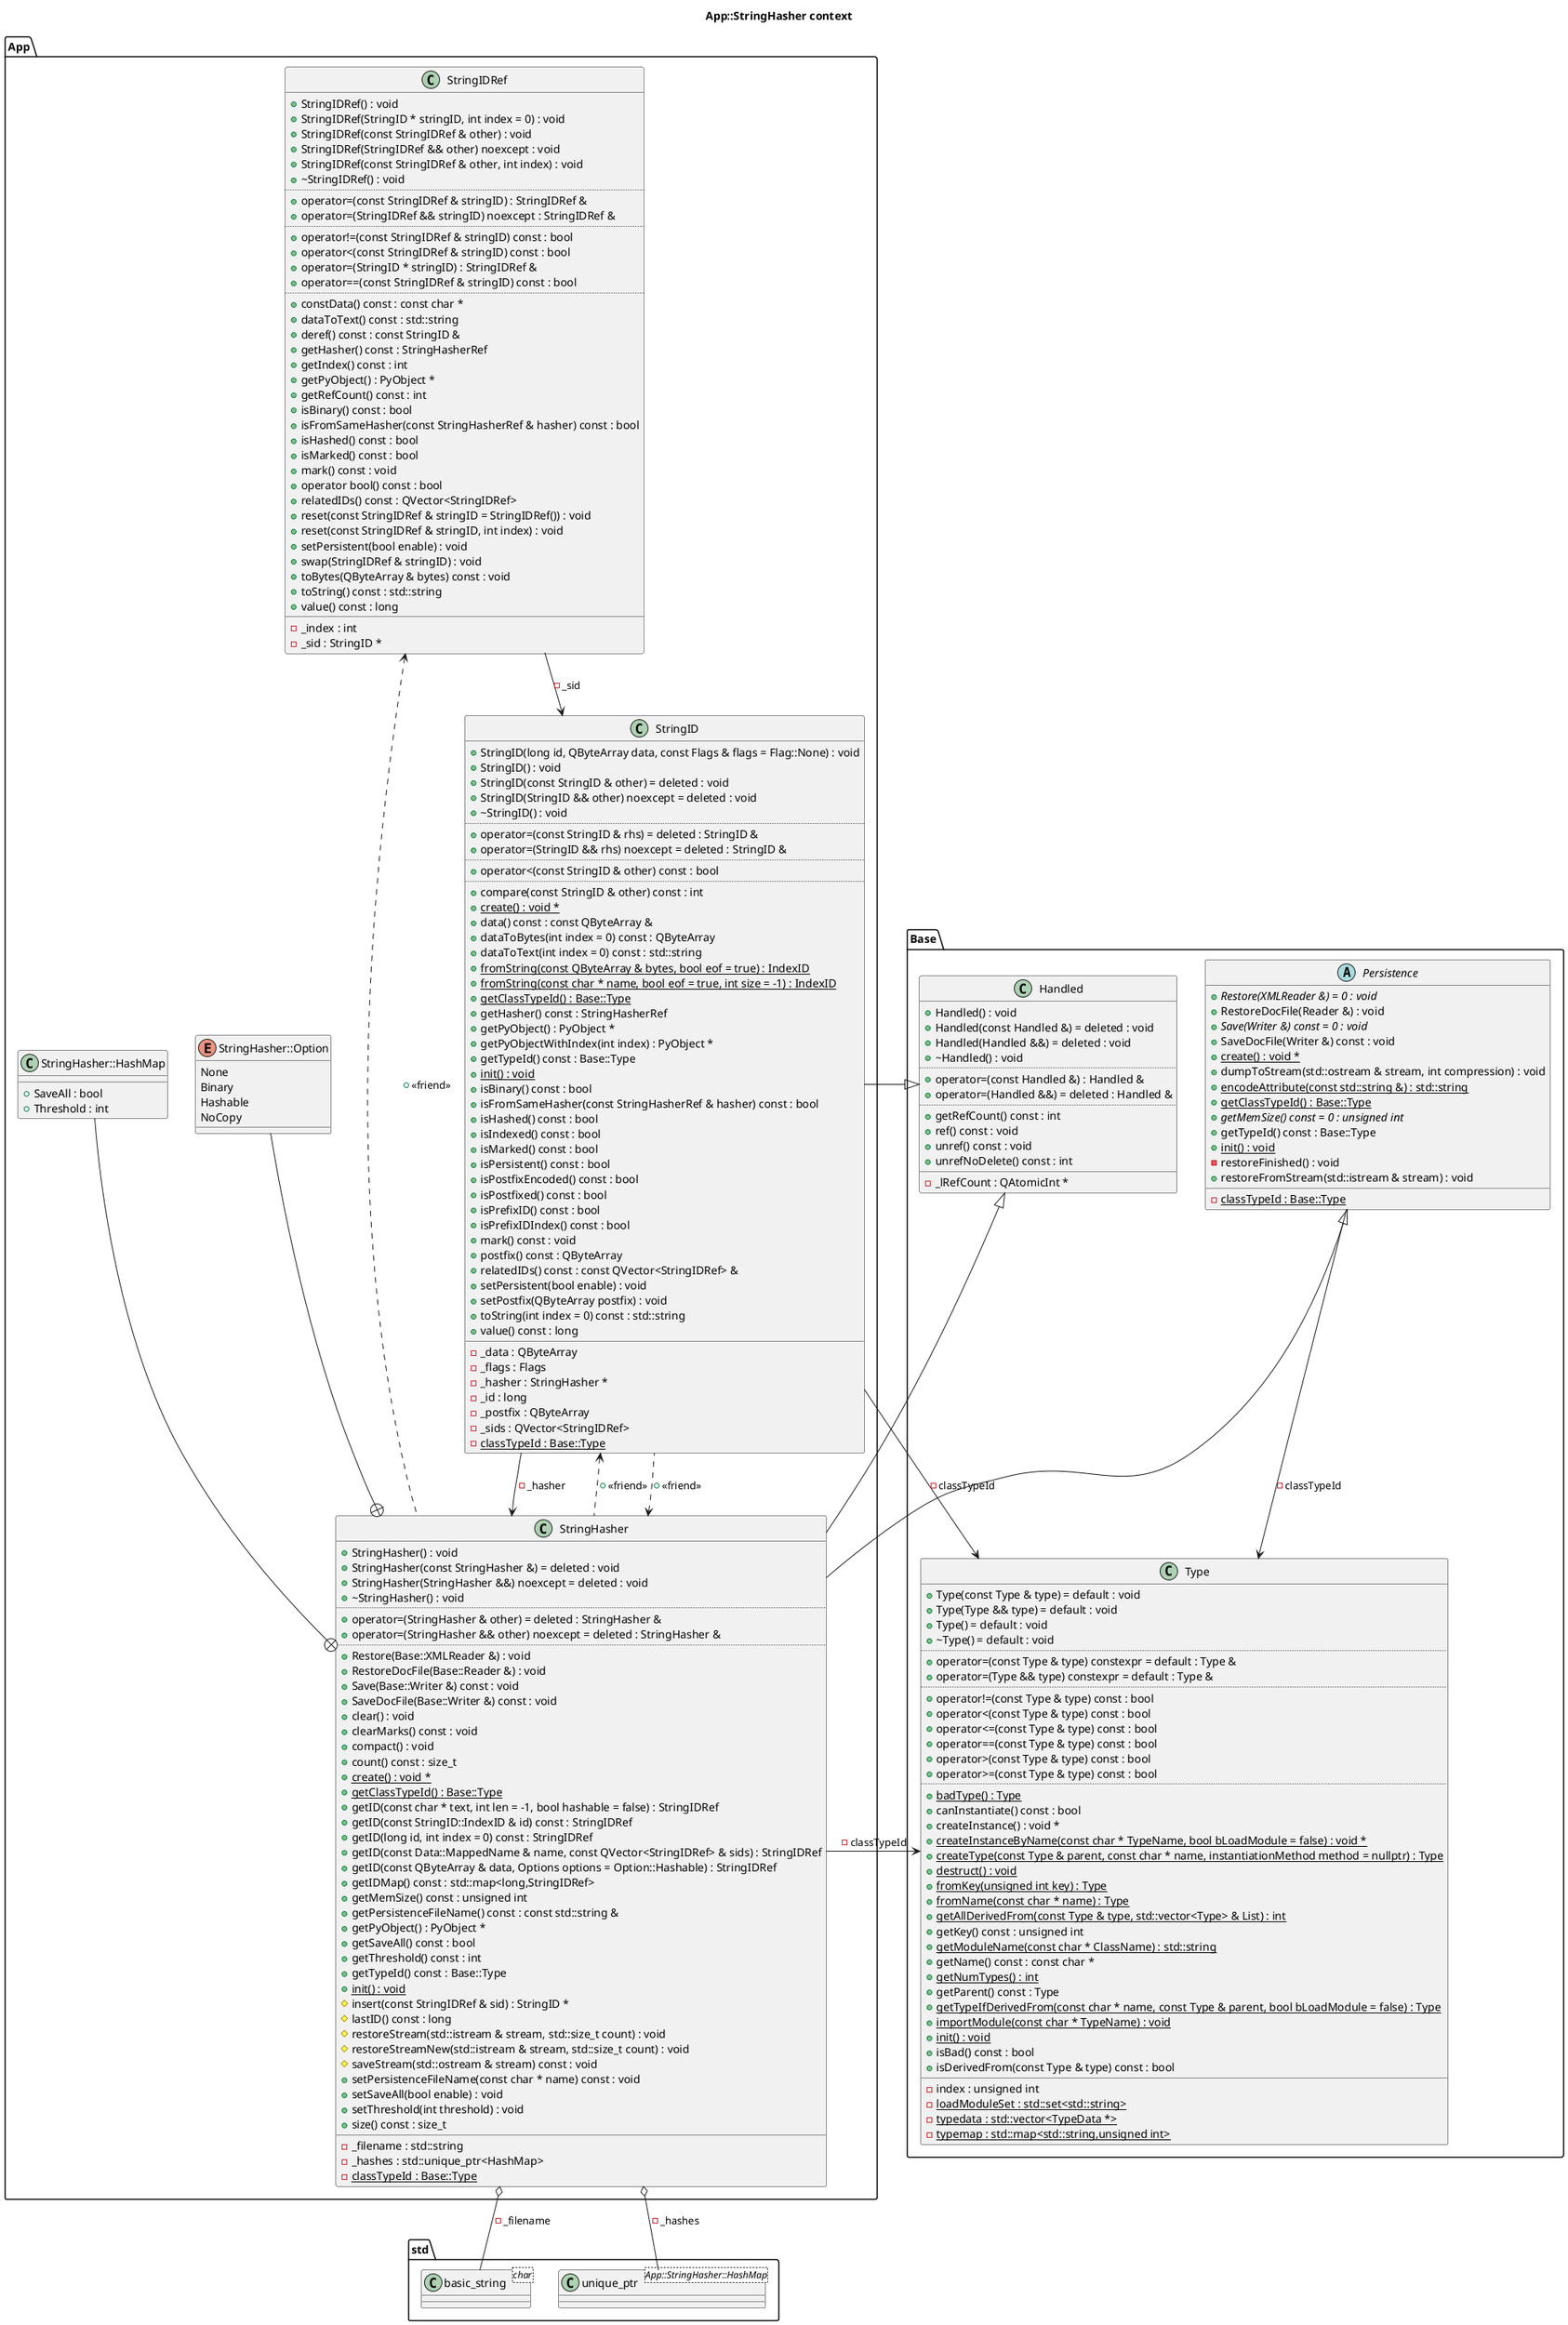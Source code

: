 @startuml
title App::StringHasher context
package [std] as C_0009971158671206323968 {
class "basic_string<char>" as C_0001275076681856179721
class C_0001275076681856179721 [[https://github.com/FreeCAD/FreeCAD/blob/2fcc5317fe3aee96ca73475986a577719fc78e20/src/Base/Type.h#L133{basic_string}]] {
__
}
class "unique_ptr<App::StringHasher::HashMap>" as C_0006441130617195995659
class C_0006441130617195995659 [[https://github.com/FreeCAD/FreeCAD/blob/2fcc5317fe3aee96ca73475986a577719fc78e20/src/App/StringHasher.h#L781{unique_ptr}]] {
__
}
}
package [Base] as C_0005614219575140048477 {
class "Type" as C_0010396699791746075194
class C_0010396699791746075194 [[https://github.com/FreeCAD/FreeCAD/blob/2fcc5317fe3aee96ca73475986a577719fc78e20/src/Base/Type.h#L80{Type}]] {
+Type(const Type & type) = default : void [[[https://github.com/FreeCAD/FreeCAD/blob/2fcc5317fe3aee96ca73475986a577719fc78e20/src/Base/Type.h#L84{Type}]]]
+Type(Type && type) = default : void [[[https://github.com/FreeCAD/FreeCAD/blob/2fcc5317fe3aee96ca73475986a577719fc78e20/src/Base/Type.h#L85{Type}]]]
+Type() = default : void [[[https://github.com/FreeCAD/FreeCAD/blob/2fcc5317fe3aee96ca73475986a577719fc78e20/src/Base/Type.h#L86{Type}]]]
+~Type() = default : void [[[https://github.com/FreeCAD/FreeCAD/blob/2fcc5317fe3aee96ca73475986a577719fc78e20/src/Base/Type.h#L88{~Type}]]]
..
+operator=(const Type & type) constexpr = default : Type & [[[https://github.com/FreeCAD/FreeCAD/blob/2fcc5317fe3aee96ca73475986a577719fc78e20/src/Base/Type.h#L119{operator=}]]]
+operator=(Type && type) constexpr = default : Type & [[[https://github.com/FreeCAD/FreeCAD/blob/2fcc5317fe3aee96ca73475986a577719fc78e20/src/Base/Type.h#L120{operator=}]]]
..
+operator!=(const Type & type) const : bool [[[https://github.com/FreeCAD/FreeCAD/blob/2fcc5317fe3aee96ca73475986a577719fc78e20/src/Base/Type.h#L122{operator!=}]]]
+operator<(const Type & type) const : bool [[[https://github.com/FreeCAD/FreeCAD/blob/2fcc5317fe3aee96ca73475986a577719fc78e20/src/Base/Type.h#L124{operator<}]]]
+operator<=(const Type & type) const : bool [[[https://github.com/FreeCAD/FreeCAD/blob/2fcc5317fe3aee96ca73475986a577719fc78e20/src/Base/Type.h#L125{operator<=}]]]
+operator==(const Type & type) const : bool [[[https://github.com/FreeCAD/FreeCAD/blob/2fcc5317fe3aee96ca73475986a577719fc78e20/src/Base/Type.h#L121{operator==}]]]
+operator>(const Type & type) const : bool [[[https://github.com/FreeCAD/FreeCAD/blob/2fcc5317fe3aee96ca73475986a577719fc78e20/src/Base/Type.h#L127{operator>}]]]
+operator>=(const Type & type) const : bool [[[https://github.com/FreeCAD/FreeCAD/blob/2fcc5317fe3aee96ca73475986a577719fc78e20/src/Base/Type.h#L126{operator>=}]]]
..
{static} +badType() : Type [[[https://github.com/FreeCAD/FreeCAD/blob/2fcc5317fe3aee96ca73475986a577719fc78e20/src/Base/Type.h#L129{badType}]]]
+canInstantiate() const : bool [[[https://github.com/FreeCAD/FreeCAD/blob/2fcc5317fe3aee96ca73475986a577719fc78e20/src/Base/Type.h#L93{canInstantiate}]]]
+createInstance() : void * [[[https://github.com/FreeCAD/FreeCAD/blob/2fcc5317fe3aee96ca73475986a577719fc78e20/src/Base/Type.h#L91{createInstance}]]]
{static} +createInstanceByName(const char * TypeName, bool bLoadModule = false) : void * [[[https://github.com/FreeCAD/FreeCAD/blob/2fcc5317fe3aee96ca73475986a577719fc78e20/src/Base/Type.h#L95{createInstanceByName}]]]
{static} +createType(const Type & parent, const char * name, instantiationMethod method = nullptr) : Type [[[https://github.com/FreeCAD/FreeCAD/blob/2fcc5317fe3aee96ca73475986a577719fc78e20/src/Base/Type.h#L114{createType}]]]
{static} +destruct() : void [[[https://github.com/FreeCAD/FreeCAD/blob/2fcc5317fe3aee96ca73475986a577719fc78e20/src/Base/Type.h#L131{destruct}]]]
{static} +fromKey(unsigned int key) : Type [[[https://github.com/FreeCAD/FreeCAD/blob/2fcc5317fe3aee96ca73475986a577719fc78e20/src/Base/Type.h#L101{fromKey}]]]
{static} +fromName(const char * name) : Type [[[https://github.com/FreeCAD/FreeCAD/blob/2fcc5317fe3aee96ca73475986a577719fc78e20/src/Base/Type.h#L100{fromName}]]]
{static} +getAllDerivedFrom(const Type & type, std::vector<Type> & List) : int [[[https://github.com/FreeCAD/FreeCAD/blob/2fcc5317fe3aee96ca73475986a577719fc78e20/src/Base/Type.h#L106{getAllDerivedFrom}]]]
+getKey() const : unsigned int [[[https://github.com/FreeCAD/FreeCAD/blob/2fcc5317fe3aee96ca73475986a577719fc78e20/src/Base/Type.h#L116{getKey}]]]
{static} +getModuleName(const char * ClassName) : std::string [[[https://github.com/FreeCAD/FreeCAD/blob/2fcc5317fe3aee96ca73475986a577719fc78e20/src/Base/Type.h#L133{getModuleName}]]]
+getName() const : const char * [[[https://github.com/FreeCAD/FreeCAD/blob/2fcc5317fe3aee96ca73475986a577719fc78e20/src/Base/Type.h#L102{getName}]]]
{static} +getNumTypes() : int [[[https://github.com/FreeCAD/FreeCAD/blob/2fcc5317fe3aee96ca73475986a577719fc78e20/src/Base/Type.h#L111{getNumTypes}]]]
+getParent() const : Type [[[https://github.com/FreeCAD/FreeCAD/blob/2fcc5317fe3aee96ca73475986a577719fc78e20/src/Base/Type.h#L103{getParent}]]]
{static} +getTypeIfDerivedFrom(const char * name, const Type & parent, bool bLoadModule = false) : Type [[[https://github.com/FreeCAD/FreeCAD/blob/2fcc5317fe3aee96ca73475986a577719fc78e20/src/Base/Type.h#L109{getTypeIfDerivedFrom}]]]
{static} +importModule(const char * TypeName) : void [[[https://github.com/FreeCAD/FreeCAD/blob/2fcc5317fe3aee96ca73475986a577719fc78e20/src/Base/Type.h#L96{importModule}]]]
{static} +init() : void [[[https://github.com/FreeCAD/FreeCAD/blob/2fcc5317fe3aee96ca73475986a577719fc78e20/src/Base/Type.h#L130{init}]]]
+isBad() const : bool [[[https://github.com/FreeCAD/FreeCAD/blob/2fcc5317fe3aee96ca73475986a577719fc78e20/src/Base/Type.h#L117{isBad}]]]
+isDerivedFrom(const Type & type) const : bool [[[https://github.com/FreeCAD/FreeCAD/blob/2fcc5317fe3aee96ca73475986a577719fc78e20/src/Base/Type.h#L104{isDerivedFrom}]]]
__
-index : unsigned int [[[https://github.com/FreeCAD/FreeCAD/blob/2fcc5317fe3aee96ca73475986a577719fc78e20/src/Base/Type.h#L137{index}]]]
{static} -loadModuleSet : std::set<std::string> [[[https://github.com/FreeCAD/FreeCAD/blob/2fcc5317fe3aee96ca73475986a577719fc78e20/src/Base/Type.h#L141{loadModuleSet}]]]
{static} -typedata : std::vector<TypeData *> [[[https://github.com/FreeCAD/FreeCAD/blob/2fcc5317fe3aee96ca73475986a577719fc78e20/src/Base/Type.h#L140{typedata}]]]
{static} -typemap : std::map<std::string,unsigned int> [[[https://github.com/FreeCAD/FreeCAD/blob/2fcc5317fe3aee96ca73475986a577719fc78e20/src/Base/Type.h#L139{typemap}]]]
}
class "Handled" as C_0015017624697253180418
class C_0015017624697253180418 [[https://github.com/FreeCAD/FreeCAD/blob/2fcc5317fe3aee96ca73475986a577719fc78e20/src/Base/Handle.h#L169{Handled}]] {
+Handled() : void [[[https://github.com/FreeCAD/FreeCAD/blob/2fcc5317fe3aee96ca73475986a577719fc78e20/src/Base/Handle.h#L172{Handled}]]]
+Handled(const Handled &) = deleted : void [[[https://github.com/FreeCAD/FreeCAD/blob/2fcc5317fe3aee96ca73475986a577719fc78e20/src/Base/Handle.h#L182{Handled}]]]
+Handled(Handled &&) = deleted : void [[[https://github.com/FreeCAD/FreeCAD/blob/2fcc5317fe3aee96ca73475986a577719fc78e20/src/Base/Handle.h#L183{Handled}]]]
+~Handled() : void [[[https://github.com/FreeCAD/FreeCAD/blob/2fcc5317fe3aee96ca73475986a577719fc78e20/src/Base/Handle.h#L173{~Handled}]]]
..
+operator=(const Handled &) : Handled & [[[https://github.com/FreeCAD/FreeCAD/blob/2fcc5317fe3aee96ca73475986a577719fc78e20/src/Base/Handle.h#L180{operator=}]]]
+operator=(Handled &&) = deleted : Handled & [[[https://github.com/FreeCAD/FreeCAD/blob/2fcc5317fe3aee96ca73475986a577719fc78e20/src/Base/Handle.h#L184{operator=}]]]
..
+getRefCount() const : int [[[https://github.com/FreeCAD/FreeCAD/blob/2fcc5317fe3aee96ca73475986a577719fc78e20/src/Base/Handle.h#L179{getRefCount}]]]
+ref() const : void [[[https://github.com/FreeCAD/FreeCAD/blob/2fcc5317fe3aee96ca73475986a577719fc78e20/src/Base/Handle.h#L175{ref}]]]
+unref() const : void [[[https://github.com/FreeCAD/FreeCAD/blob/2fcc5317fe3aee96ca73475986a577719fc78e20/src/Base/Handle.h#L176{unref}]]]
+unrefNoDelete() const : int [[[https://github.com/FreeCAD/FreeCAD/blob/2fcc5317fe3aee96ca73475986a577719fc78e20/src/Base/Handle.h#L177{unrefNoDelete}]]]
__
-_lRefCount : QAtomicInt * [[[https://github.com/FreeCAD/FreeCAD/blob/2fcc5317fe3aee96ca73475986a577719fc78e20/src/Base/Handle.h#L187{_lRefCount}]]]
}
abstract "Persistence" as C_0011528780144950876692
abstract C_0011528780144950876692 [[https://github.com/FreeCAD/FreeCAD/blob/2fcc5317fe3aee96ca73475986a577719fc78e20/src/Base/Persistence.h#L36{Persistence}]] {
{abstract} +Restore(XMLReader &) = 0 : void [[[https://github.com/FreeCAD/FreeCAD/blob/2fcc5317fe3aee96ca73475986a577719fc78e20/src/Base/Persistence.h#L79{Restore}]]]
+RestoreDocFile(Reader &) : void [[[https://github.com/FreeCAD/FreeCAD/blob/2fcc5317fe3aee96ca73475986a577719fc78e20/src/Base/Persistence.h#L144{RestoreDocFile}]]]
{abstract} +Save(Writer &) const = 0 : void [[[https://github.com/FreeCAD/FreeCAD/blob/2fcc5317fe3aee96ca73475986a577719fc78e20/src/Base/Persistence.h#L63{Save}]]]
+SaveDocFile(Writer &) const : void [[[https://github.com/FreeCAD/FreeCAD/blob/2fcc5317fe3aee96ca73475986a577719fc78e20/src/Base/Persistence.h#L114{SaveDocFile}]]]
{static} +create() : void * [[[https://github.com/FreeCAD/FreeCAD/blob/2fcc5317fe3aee96ca73475986a577719fc78e20/src/Base/BaseClass.h#L40{create}]]]
+dumpToStream(std::ostream & stream, int compression) : void [[[https://github.com/FreeCAD/FreeCAD/blob/2fcc5317fe3aee96ca73475986a577719fc78e20/src/Base/Persistence.h#L149{dumpToStream}]]]
{static} +encodeAttribute(const std::string &) : std::string [[[https://github.com/FreeCAD/FreeCAD/blob/2fcc5317fe3aee96ca73475986a577719fc78e20/src/Base/Persistence.h#L146{encodeAttribute}]]]
{static} +getClassTypeId() : Base::Type [[[https://github.com/FreeCAD/FreeCAD/blob/2fcc5317fe3aee96ca73475986a577719fc78e20/src/Base/BaseClass.h#L37{getClassTypeId}]]]
{abstract} +getMemSize() const = 0 : unsigned int [[[https://github.com/FreeCAD/FreeCAD/blob/2fcc5317fe3aee96ca73475986a577719fc78e20/src/Base/Persistence.h#L46{getMemSize}]]]
+getTypeId() const : Base::Type [[[https://github.com/FreeCAD/FreeCAD/blob/2fcc5317fe3aee96ca73475986a577719fc78e20/src/Base/BaseClass.h#L38{getTypeId}]]]
{static} +init() : void [[[https://github.com/FreeCAD/FreeCAD/blob/2fcc5317fe3aee96ca73475986a577719fc78e20/src/Base/BaseClass.h#L39{init}]]]
-restoreFinished() : void [[[https://github.com/FreeCAD/FreeCAD/blob/2fcc5317fe3aee96ca73475986a577719fc78e20/src/Base/Persistence.h#L160{restoreFinished}]]]
+restoreFromStream(std::istream & stream) : void [[[https://github.com/FreeCAD/FreeCAD/blob/2fcc5317fe3aee96ca73475986a577719fc78e20/src/Base/Persistence.h#L152{restoreFromStream}]]]
__
{static} -classTypeId : Base::Type [[[https://github.com/FreeCAD/FreeCAD/blob/2fcc5317fe3aee96ca73475986a577719fc78e20/src/Base/BaseClass.h#L43{classTypeId}]]]
}
}
package [App] as C_0018282610363821501524 {
class "StringID" as C_0013605707669487948616
class C_0013605707669487948616 [[https://github.com/FreeCAD/FreeCAD/blob/2fcc5317fe3aee96ca73475986a577719fc78e20/src/App/StringHasher.h#L77{StringID}]] {
+StringID(long id, QByteArray data, const Flags & flags = Flag::None) : void [[[https://github.com/FreeCAD/FreeCAD/blob/2fcc5317fe3aee96ca73475986a577719fc78e20/src/App/StringHasher.h#L121{StringID}]]]
+StringID() : void [[[https://github.com/FreeCAD/FreeCAD/blob/2fcc5317fe3aee96ca73475986a577719fc78e20/src/App/StringHasher.h#L128{StringID}]]]
+StringID(const StringID & other) = deleted : void [[[https://github.com/FreeCAD/FreeCAD/blob/2fcc5317fe3aee96ca73475986a577719fc78e20/src/App/StringHasher.h#L133{StringID}]]]
+StringID(StringID && other) noexcept = deleted : void [[[https://github.com/FreeCAD/FreeCAD/blob/2fcc5317fe3aee96ca73475986a577719fc78e20/src/App/StringHasher.h#L134{StringID}]]]
+~StringID() : void [[[https://github.com/FreeCAD/FreeCAD/blob/2fcc5317fe3aee96ca73475986a577719fc78e20/src/App/StringHasher.h#L138{~StringID}]]]
..
+operator=(const StringID & rhs) = deleted : StringID & [[[https://github.com/FreeCAD/FreeCAD/blob/2fcc5317fe3aee96ca73475986a577719fc78e20/src/App/StringHasher.h#L135{operator=}]]]
+operator=(StringID && rhs) noexcept = deleted : StringID & [[[https://github.com/FreeCAD/FreeCAD/blob/2fcc5317fe3aee96ca73475986a577719fc78e20/src/App/StringHasher.h#L136{operator=}]]]
..
+operator<(const StringID & other) const : bool [[[https://github.com/FreeCAD/FreeCAD/blob/2fcc5317fe3aee96ca73475986a577719fc78e20/src/App/StringHasher.h#L283{operator<}]]]
..
+compare(const StringID & other) const : int [[[https://github.com/FreeCAD/FreeCAD/blob/2fcc5317fe3aee96ca73475986a577719fc78e20/src/App/StringHasher.h#L292{compare}]]]
{static} +create() : void * [[[https://github.com/FreeCAD/FreeCAD/blob/2fcc5317fe3aee96ca73475986a577719fc78e20/src/Base/BaseClass.h#L52{create}]]]
+data() const : const QByteArray & [[[https://github.com/FreeCAD/FreeCAD/blob/2fcc5317fe3aee96ca73475986a577719fc78e20/src/App/StringHasher.h#L178{data}]]]
+dataToBytes(int index = 0) const : QByteArray [[[https://github.com/FreeCAD/FreeCAD/blob/2fcc5317fe3aee96ca73475986a577719fc78e20/src/App/StringHasher.h#L265{dataToBytes}]]]
+dataToText(int index = 0) const : std::string [[[https://github.com/FreeCAD/FreeCAD/blob/2fcc5317fe3aee96ca73475986a577719fc78e20/src/App/StringHasher.h#L260{dataToText}]]]
{static} +fromString(const QByteArray & bytes, bool eof = true) : IndexID [[[https://github.com/FreeCAD/FreeCAD/blob/2fcc5317fe3aee96ca73475986a577719fc78e20/src/App/StringHasher.h#L250{fromString}]]]
{static} +fromString(const char * name, bool eof = true, int size = -1) : IndexID [[[https://github.com/FreeCAD/FreeCAD/blob/2fcc5317fe3aee96ca73475986a577719fc78e20/src/App/StringHasher.h#L239{fromString}]]]
{static} +getClassTypeId() : Base::Type [[[https://github.com/FreeCAD/FreeCAD/blob/2fcc5317fe3aee96ca73475986a577719fc78e20/src/Base/BaseClass.h#L49{getClassTypeId}]]]
+getHasher() const : StringHasherRef [[[https://github.com/FreeCAD/FreeCAD/blob/2fcc5317fe3aee96ca73475986a577719fc78e20/src/App/StringHasher.h#L172{getHasher}]]]
+getPyObject() : PyObject * [[[https://github.com/FreeCAD/FreeCAD/blob/2fcc5317fe3aee96ca73475986a577719fc78e20/src/App/StringHasher.h#L195{getPyObject}]]]
+getPyObjectWithIndex(int index) : PyObject * [[[https://github.com/FreeCAD/FreeCAD/blob/2fcc5317fe3aee96ca73475986a577719fc78e20/src/App/StringHasher.h#L197{getPyObjectWithIndex}]]]
+getTypeId() const : Base::Type [[[https://github.com/FreeCAD/FreeCAD/blob/2fcc5317fe3aee96ca73475986a577719fc78e20/src/Base/BaseClass.h#L50{getTypeId}]]]
{static} +init() : void [[[https://github.com/FreeCAD/FreeCAD/blob/2fcc5317fe3aee96ca73475986a577719fc78e20/src/Base/BaseClass.h#L51{init}]]]
+isBinary() const : bool [[[https://github.com/FreeCAD/FreeCAD/blob/2fcc5317fe3aee96ca73475986a577719fc78e20/src/App/StringHasher.h#L154{isBinary}]]]
+isFromSameHasher(const StringHasherRef & hasher) const : bool [[[https://github.com/FreeCAD/FreeCAD/blob/2fcc5317fe3aee96ca73475986a577719fc78e20/src/App/StringHasher.h#L166{isFromSameHasher}]]]
+isHashed() const : bool [[[https://github.com/FreeCAD/FreeCAD/blob/2fcc5317fe3aee96ca73475986a577719fc78e20/src/App/StringHasher.h#L155{isHashed}]]]
+isIndexed() const : bool [[[https://github.com/FreeCAD/FreeCAD/blob/2fcc5317fe3aee96ca73475986a577719fc78e20/src/App/StringHasher.h#L158{isIndexed}]]]
+isMarked() const : bool [[[https://github.com/FreeCAD/FreeCAD/blob/2fcc5317fe3aee96ca73475986a577719fc78e20/src/App/StringHasher.h#L161{isMarked}]]]
+isPersistent() const : bool [[[https://github.com/FreeCAD/FreeCAD/blob/2fcc5317fe3aee96ca73475986a577719fc78e20/src/App/StringHasher.h#L162{isPersistent}]]]
+isPostfixEncoded() const : bool [[[https://github.com/FreeCAD/FreeCAD/blob/2fcc5317fe3aee96ca73475986a577719fc78e20/src/App/StringHasher.h#L157{isPostfixEncoded}]]]
+isPostfixed() const : bool [[[https://github.com/FreeCAD/FreeCAD/blob/2fcc5317fe3aee96ca73475986a577719fc78e20/src/App/StringHasher.h#L156{isPostfixed}]]]
+isPrefixID() const : bool [[[https://github.com/FreeCAD/FreeCAD/blob/2fcc5317fe3aee96ca73475986a577719fc78e20/src/App/StringHasher.h#L159{isPrefixID}]]]
+isPrefixIDIndex() const : bool [[[https://github.com/FreeCAD/FreeCAD/blob/2fcc5317fe3aee96ca73475986a577719fc78e20/src/App/StringHasher.h#L160{isPrefixIDIndex}]]]
+mark() const : void [[[https://github.com/FreeCAD/FreeCAD/blob/2fcc5317fe3aee96ca73475986a577719fc78e20/src/App/StringHasher.h#L278{mark}]]]
+postfix() const : QByteArray [[[https://github.com/FreeCAD/FreeCAD/blob/2fcc5317fe3aee96ca73475986a577719fc78e20/src/App/StringHasher.h#L184{postfix}]]]
+relatedIDs() const : const QVector<StringIDRef> & [[[https://github.com/FreeCAD/FreeCAD/blob/2fcc5317fe3aee96ca73475986a577719fc78e20/src/App/StringHasher.h#L147{relatedIDs}]]]
+setPersistent(bool enable) : void [[[https://github.com/FreeCAD/FreeCAD/blob/2fcc5317fe3aee96ca73475986a577719fc78e20/src/App/StringHasher.h#L281{setPersistent}]]]
+setPostfix(QByteArray postfix) : void [[[https://github.com/FreeCAD/FreeCAD/blob/2fcc5317fe3aee96ca73475986a577719fc78e20/src/App/StringHasher.h#L190{setPostfix}]]]
+toString(int index = 0) const : std::string [[[https://github.com/FreeCAD/FreeCAD/blob/2fcc5317fe3aee96ca73475986a577719fc78e20/src/App/StringHasher.h#L205{toString}]]]
+value() const : long [[[https://github.com/FreeCAD/FreeCAD/blob/2fcc5317fe3aee96ca73475986a577719fc78e20/src/App/StringHasher.h#L141{value}]]]
__
-_data : QByteArray [[[https://github.com/FreeCAD/FreeCAD/blob/2fcc5317fe3aee96ca73475986a577719fc78e20/src/App/StringHasher.h#L313{_data}]]]
-_flags : Flags [[[https://github.com/FreeCAD/FreeCAD/blob/2fcc5317fe3aee96ca73475986a577719fc78e20/src/App/StringHasher.h#L316{_flags}]]]
-_hasher : StringHasher * [[[https://github.com/FreeCAD/FreeCAD/blob/2fcc5317fe3aee96ca73475986a577719fc78e20/src/App/StringHasher.h#L315{_hasher}]]]
-_id : long [[[https://github.com/FreeCAD/FreeCAD/blob/2fcc5317fe3aee96ca73475986a577719fc78e20/src/App/StringHasher.h#L312{_id}]]]
-_postfix : QByteArray [[[https://github.com/FreeCAD/FreeCAD/blob/2fcc5317fe3aee96ca73475986a577719fc78e20/src/App/StringHasher.h#L314{_postfix}]]]
-_sids : QVector<StringIDRef> [[[https://github.com/FreeCAD/FreeCAD/blob/2fcc5317fe3aee96ca73475986a577719fc78e20/src/App/StringHasher.h#L317{_sids}]]]
{static} -classTypeId : Base::Type [[[https://github.com/FreeCAD/FreeCAD/blob/2fcc5317fe3aee96ca73475986a577719fc78e20/src/Base/BaseClass.h#L55{classTypeId}]]]
}
class "StringIDRef" as C_0005093615375110790147
class C_0005093615375110790147 [[https://github.com/FreeCAD/FreeCAD/blob/2fcc5317fe3aee96ca73475986a577719fc78e20/src/App/StringHasher.h#L324{StringIDRef}]] {
+StringIDRef() : void [[[https://github.com/FreeCAD/FreeCAD/blob/2fcc5317fe3aee96ca73475986a577719fc78e20/src/App/StringHasher.h#L329{StringIDRef}]]]
+StringIDRef(StringID * stringID, int index = 0) : void [[[https://github.com/FreeCAD/FreeCAD/blob/2fcc5317fe3aee96ca73475986a577719fc78e20/src/App/StringHasher.h#L339{StringIDRef}]]]
+StringIDRef(const StringIDRef & other) : void [[[https://github.com/FreeCAD/FreeCAD/blob/2fcc5317fe3aee96ca73475986a577719fc78e20/src/App/StringHasher.h#L349{StringIDRef}]]]
+StringIDRef(StringIDRef && other) noexcept : void [[[https://github.com/FreeCAD/FreeCAD/blob/2fcc5317fe3aee96ca73475986a577719fc78e20/src/App/StringHasher.h#L360{StringIDRef}]]]
+StringIDRef(const StringIDRef & other, int index) : void [[[https://github.com/FreeCAD/FreeCAD/blob/2fcc5317fe3aee96ca73475986a577719fc78e20/src/App/StringHasher.h#L367{StringIDRef}]]]
+~StringIDRef() : void [[[https://github.com/FreeCAD/FreeCAD/blob/2fcc5317fe3aee96ca73475986a577719fc78e20/src/App/StringHasher.h#L376{~StringIDRef}]]]
..
+operator=(const StringIDRef & stringID) : StringIDRef & [[[https://github.com/FreeCAD/FreeCAD/blob/2fcc5317fe3aee96ca73475986a577719fc78e20/src/App/StringHasher.h#L419{operator=}]]]
+operator=(StringIDRef && stringID) noexcept : StringIDRef & [[[https://github.com/FreeCAD/FreeCAD/blob/2fcc5317fe3aee96ca73475986a577719fc78e20/src/App/StringHasher.h#L437{operator=}]]]
..
+operator!=(const StringIDRef & stringID) const : bool [[[https://github.com/FreeCAD/FreeCAD/blob/2fcc5317fe3aee96ca73475986a577719fc78e20/src/App/StringHasher.h#L476{operator!=}]]]
+operator<(const StringIDRef & stringID) const : bool [[[https://github.com/FreeCAD/FreeCAD/blob/2fcc5317fe3aee96ca73475986a577719fc78e20/src/App/StringHasher.h#L450{operator<}]]]
+operator=(StringID * stringID) : StringIDRef & [[[https://github.com/FreeCAD/FreeCAD/blob/2fcc5317fe3aee96ca73475986a577719fc78e20/src/App/StringHasher.h#L403{operator=}]]]
+operator==(const StringIDRef & stringID) const : bool [[[https://github.com/FreeCAD/FreeCAD/blob/2fcc5317fe3aee96ca73475986a577719fc78e20/src/App/StringHasher.h#L468{operator==}]]]
..
+constData() const : const char * [[[https://github.com/FreeCAD/FreeCAD/blob/2fcc5317fe3aee96ca73475986a577719fc78e20/src/App/StringHasher.h#L512{constData}]]]
+dataToText() const : std::string [[[https://github.com/FreeCAD/FreeCAD/blob/2fcc5317fe3aee96ca73475986a577719fc78e20/src/App/StringHasher.h#L502{dataToText}]]]
+deref() const : const StringID & [[[https://github.com/FreeCAD/FreeCAD/blob/2fcc5317fe3aee96ca73475986a577719fc78e20/src/App/StringHasher.h#L522{deref}]]]
+getHasher() const : StringHasherRef [[[https://github.com/FreeCAD/FreeCAD/blob/2fcc5317fe3aee96ca73475986a577719fc78e20/src/App/StringHasher.h#L593{getHasher}]]]
+getIndex() const : int [[[https://github.com/FreeCAD/FreeCAD/blob/2fcc5317fe3aee96ca73475986a577719fc78e20/src/App/StringHasher.h#L610{getIndex}]]]
+getPyObject() : PyObject * [[[https://github.com/FreeCAD/FreeCAD/blob/2fcc5317fe3aee96ca73475986a577719fc78e20/src/App/StringHasher.h#L567{getPyObject}]]]
+getRefCount() const : int [[[https://github.com/FreeCAD/FreeCAD/blob/2fcc5317fe3aee96ca73475986a577719fc78e20/src/App/StringHasher.h#L486{getRefCount}]]]
+isBinary() const : bool [[[https://github.com/FreeCAD/FreeCAD/blob/2fcc5317fe3aee96ca73475986a577719fc78e20/src/App/StringHasher.h#L543{isBinary}]]]
+isFromSameHasher(const StringHasherRef & hasher) const : bool [[[https://github.com/FreeCAD/FreeCAD/blob/2fcc5317fe3aee96ca73475986a577719fc78e20/src/App/StringHasher.h#L588{isFromSameHasher}]]]
+isHashed() const : bool [[[https://github.com/FreeCAD/FreeCAD/blob/2fcc5317fe3aee96ca73475986a577719fc78e20/src/App/StringHasher.h#L551{isHashed}]]]
+isMarked() const : bool [[[https://github.com/FreeCAD/FreeCAD/blob/2fcc5317fe3aee96ca73475986a577719fc78e20/src/App/StringHasher.h#L583{isMarked}]]]
+mark() const : void [[[https://github.com/FreeCAD/FreeCAD/blob/2fcc5317fe3aee96ca73475986a577719fc78e20/src/App/StringHasher.h#L576{mark}]]]
+operator bool() const : bool [[[https://github.com/FreeCAD/FreeCAD/blob/2fcc5317fe3aee96ca73475986a577719fc78e20/src/App/StringHasher.h#L481{operator bool}]]]
+relatedIDs() const : QVector<StringIDRef> [[[https://github.com/FreeCAD/FreeCAD/blob/2fcc5317fe3aee96ca73475986a577719fc78e20/src/App/StringHasher.h#L535{relatedIDs}]]]
+reset(const StringIDRef & stringID = StringIDRef()) : void [[[https://github.com/FreeCAD/FreeCAD/blob/2fcc5317fe3aee96ca73475986a577719fc78e20/src/App/StringHasher.h#L383{reset}]]]
+reset(const StringIDRef & stringID, int index) : void [[[https://github.com/FreeCAD/FreeCAD/blob/2fcc5317fe3aee96ca73475986a577719fc78e20/src/App/StringHasher.h#L388{reset}]]]
+setPersistent(bool enable) : void [[[https://github.com/FreeCAD/FreeCAD/blob/2fcc5317fe3aee96ca73475986a577719fc78e20/src/App/StringHasher.h#L601{setPersistent}]]]
+swap(StringIDRef & stringID) : void [[[https://github.com/FreeCAD/FreeCAD/blob/2fcc5317fe3aee96ca73475986a577719fc78e20/src/App/StringHasher.h#L394{swap}]]]
+toBytes(QByteArray & bytes) const : void [[[https://github.com/FreeCAD/FreeCAD/blob/2fcc5317fe3aee96ca73475986a577719fc78e20/src/App/StringHasher.h#L559{toBytes}]]]
+toString() const : std::string [[[https://github.com/FreeCAD/FreeCAD/blob/2fcc5317fe3aee96ca73475986a577719fc78e20/src/App/StringHasher.h#L494{toString}]]]
+value() const : long [[[https://github.com/FreeCAD/FreeCAD/blob/2fcc5317fe3aee96ca73475986a577719fc78e20/src/App/StringHasher.h#L527{value}]]]
__
-_index : int [[[https://github.com/FreeCAD/FreeCAD/blob/2fcc5317fe3aee96ca73475986a577719fc78e20/src/App/StringHasher.h#L619{_index}]]]
-_sid : StringID * [[[https://github.com/FreeCAD/FreeCAD/blob/2fcc5317fe3aee96ca73475986a577719fc78e20/src/App/StringHasher.h#L618{_sid}]]]
}
class "StringHasher" as C_0017780509170682934100
class C_0017780509170682934100 [[https://github.com/FreeCAD/FreeCAD/blob/2fcc5317fe3aee96ca73475986a577719fc78e20/src/App/StringHasher.h#L633{StringHasher}]] {
+StringHasher() : void [[[https://github.com/FreeCAD/FreeCAD/blob/2fcc5317fe3aee96ca73475986a577719fc78e20/src/App/StringHasher.h#L639{StringHasher}]]]
+StringHasher(const StringHasher &) = deleted : void [[[https://github.com/FreeCAD/FreeCAD/blob/2fcc5317fe3aee96ca73475986a577719fc78e20/src/App/StringHasher.h#L642{StringHasher}]]]
+StringHasher(StringHasher &&) noexcept = deleted : void [[[https://github.com/FreeCAD/FreeCAD/blob/2fcc5317fe3aee96ca73475986a577719fc78e20/src/App/StringHasher.h#L643{StringHasher}]]]
+~StringHasher() : void [[[https://github.com/FreeCAD/FreeCAD/blob/2fcc5317fe3aee96ca73475986a577719fc78e20/src/App/StringHasher.h#L640{~StringHasher}]]]
..
+operator=(StringHasher & other) = deleted : StringHasher & [[[https://github.com/FreeCAD/FreeCAD/blob/2fcc5317fe3aee96ca73475986a577719fc78e20/src/App/StringHasher.h#L644{operator=}]]]
+operator=(StringHasher && other) noexcept = deleted : StringHasher & [[[https://github.com/FreeCAD/FreeCAD/blob/2fcc5317fe3aee96ca73475986a577719fc78e20/src/App/StringHasher.h#L645{operator=}]]]
..
+Restore(Base::XMLReader &) : void [[[https://github.com/FreeCAD/FreeCAD/blob/2fcc5317fe3aee96ca73475986a577719fc78e20/src/App/StringHasher.h#L649{Restore}]]]
+RestoreDocFile(Base::Reader &) : void [[[https://github.com/FreeCAD/FreeCAD/blob/2fcc5317fe3aee96ca73475986a577719fc78e20/src/App/StringHasher.h#L651{RestoreDocFile}]]]
+Save(Base::Writer &) const : void [[[https://github.com/FreeCAD/FreeCAD/blob/2fcc5317fe3aee96ca73475986a577719fc78e20/src/App/StringHasher.h#L648{Save}]]]
+SaveDocFile(Base::Writer &) const : void [[[https://github.com/FreeCAD/FreeCAD/blob/2fcc5317fe3aee96ca73475986a577719fc78e20/src/App/StringHasher.h#L650{SaveDocFile}]]]
+clear() : void [[[https://github.com/FreeCAD/FreeCAD/blob/2fcc5317fe3aee96ca73475986a577719fc78e20/src/App/StringHasher.h#L734{clear}]]]
+clearMarks() const : void [[[https://github.com/FreeCAD/FreeCAD/blob/2fcc5317fe3aee96ca73475986a577719fc78e20/src/App/StringHasher.h#L765{clearMarks}]]]
+compact() : void [[[https://github.com/FreeCAD/FreeCAD/blob/2fcc5317fe3aee96ca73475986a577719fc78e20/src/App/StringHasher.h#L768{compact}]]]
+count() const : size_t [[[https://github.com/FreeCAD/FreeCAD/blob/2fcc5317fe3aee96ca73475986a577719fc78e20/src/App/StringHasher.h#L740{count}]]]
{static} +create() : void * [[[https://github.com/FreeCAD/FreeCAD/blob/2fcc5317fe3aee96ca73475986a577719fc78e20/src/Base/BaseClass.h#L52{create}]]]
{static} +getClassTypeId() : Base::Type [[[https://github.com/FreeCAD/FreeCAD/blob/2fcc5317fe3aee96ca73475986a577719fc78e20/src/Base/BaseClass.h#L49{getClassTypeId}]]]
+getID(const char * text, int len = -1, bool hashable = false) : StringIDRef [[[https://github.com/FreeCAD/FreeCAD/blob/2fcc5317fe3aee96ca73475986a577719fc78e20/src/App/StringHasher.h#L674{getID}]]]
+getID(const StringID::IndexID & id) const : StringIDRef [[[https://github.com/FreeCAD/FreeCAD/blob/2fcc5317fe3aee96ca73475986a577719fc78e20/src/App/StringHasher.h#L726{getID}]]]
+getID(long id, int index = 0) const : StringIDRef [[[https://github.com/FreeCAD/FreeCAD/blob/2fcc5317fe3aee96ca73475986a577719fc78e20/src/App/StringHasher.h#L719{getID}]]]
+getID(const Data::MappedName & name, const QVector<StringIDRef> & sids) : StringIDRef [[[https://github.com/FreeCAD/FreeCAD/blob/2fcc5317fe3aee96ca73475986a577719fc78e20/src/App/StringHasher.h#L707{getID}]]]
+getID(const QByteArray & data, Options options = Option::Hashable) : StringIDRef [[[https://github.com/FreeCAD/FreeCAD/blob/2fcc5317fe3aee96ca73475986a577719fc78e20/src/App/StringHasher.h#L704{getID}]]]
+getIDMap() const : std::map<long,StringIDRef> [[[https://github.com/FreeCAD/FreeCAD/blob/2fcc5317fe3aee96ca73475986a577719fc78e20/src/App/StringHasher.h#L731{getIDMap}]]]
+getMemSize() const : unsigned int [[[https://github.com/FreeCAD/FreeCAD/blob/2fcc5317fe3aee96ca73475986a577719fc78e20/src/App/StringHasher.h#L647{getMemSize}]]]
+getPersistenceFileName() const : const std::string & [[[https://github.com/FreeCAD/FreeCAD/blob/2fcc5317fe3aee96ca73475986a577719fc78e20/src/App/StringHasher.h#L653{getPersistenceFileName}]]]
+getPyObject() : PyObject * [[[https://github.com/FreeCAD/FreeCAD/blob/2fcc5317fe3aee96ca73475986a577719fc78e20/src/App/StringHasher.h#L742{getPyObject}]]]
+getSaveAll() const : bool [[[https://github.com/FreeCAD/FreeCAD/blob/2fcc5317fe3aee96ca73475986a577719fc78e20/src/App/StringHasher.h#L750{getSaveAll}]]]
+getThreshold() const : int [[[https://github.com/FreeCAD/FreeCAD/blob/2fcc5317fe3aee96ca73475986a577719fc78e20/src/App/StringHasher.h#L758{getThreshold}]]]
+getTypeId() const : Base::Type [[[https://github.com/FreeCAD/FreeCAD/blob/2fcc5317fe3aee96ca73475986a577719fc78e20/src/Base/BaseClass.h#L50{getTypeId}]]]
{static} +init() : void [[[https://github.com/FreeCAD/FreeCAD/blob/2fcc5317fe3aee96ca73475986a577719fc78e20/src/Base/BaseClass.h#L51{init}]]]
#insert(const StringIDRef & sid) : StringID * [[[https://github.com/FreeCAD/FreeCAD/blob/2fcc5317fe3aee96ca73475986a577719fc78e20/src/App/StringHasher.h#L774{insert}]]]
#lastID() const : long [[[https://github.com/FreeCAD/FreeCAD/blob/2fcc5317fe3aee96ca73475986a577719fc78e20/src/App/StringHasher.h#L775{lastID}]]]
#restoreStream(std::istream & stream, std::size_t count) : void [[[https://github.com/FreeCAD/FreeCAD/blob/2fcc5317fe3aee96ca73475986a577719fc78e20/src/App/StringHasher.h#L777{restoreStream}]]]
#restoreStreamNew(std::istream & stream, std::size_t count) : void [[[https://github.com/FreeCAD/FreeCAD/blob/2fcc5317fe3aee96ca73475986a577719fc78e20/src/App/StringHasher.h#L778{restoreStreamNew}]]]
#saveStream(std::ostream & stream) const : void [[[https://github.com/FreeCAD/FreeCAD/blob/2fcc5317fe3aee96ca73475986a577719fc78e20/src/App/StringHasher.h#L776{saveStream}]]]
+setPersistenceFileName(const char * name) const : void [[[https://github.com/FreeCAD/FreeCAD/blob/2fcc5317fe3aee96ca73475986a577719fc78e20/src/App/StringHasher.h#L652{setPersistenceFileName}]]]
+setSaveAll(bool enable) : void [[[https://github.com/FreeCAD/FreeCAD/blob/2fcc5317fe3aee96ca73475986a577719fc78e20/src/App/StringHasher.h#L749{setSaveAll}]]]
+setThreshold(int threshold) : void [[[https://github.com/FreeCAD/FreeCAD/blob/2fcc5317fe3aee96ca73475986a577719fc78e20/src/App/StringHasher.h#L757{setThreshold}]]]
+size() const : size_t [[[https://github.com/FreeCAD/FreeCAD/blob/2fcc5317fe3aee96ca73475986a577719fc78e20/src/App/StringHasher.h#L737{size}]]]
__
-_filename : std::string [[[https://github.com/FreeCAD/FreeCAD/blob/2fcc5317fe3aee96ca73475986a577719fc78e20/src/App/StringHasher.h#L782{_filename}]]]
-_hashes : std::unique_ptr<HashMap> [[[https://github.com/FreeCAD/FreeCAD/blob/2fcc5317fe3aee96ca73475986a577719fc78e20/src/App/StringHasher.h#L781{_hashes}]]]
{static} -classTypeId : Base::Type [[[https://github.com/FreeCAD/FreeCAD/blob/2fcc5317fe3aee96ca73475986a577719fc78e20/src/Base/BaseClass.h#L55{classTypeId}]]]
}
enum "StringHasher::Option" as C_0012037765823422809204
enum C_0012037765823422809204 [[https://github.com/FreeCAD/FreeCAD/blob/2fcc5317fe3aee96ca73475986a577719fc78e20/src/App/StringHasher.h#L677{StringHasher::Option}]] {
None
Binary
Hashable
NoCopy
}
class "StringHasher::HashMap" as C_0005192877218220951797
class C_0005192877218220951797 [[https://github.com/FreeCAD/FreeCAD/blob/2fcc5317fe3aee96ca73475986a577719fc78e20/src/App/StringHasher.cpp#L80{StringHasher::HashMap}]] {
__
+SaveAll : bool [[[https://github.com/FreeCAD/FreeCAD/blob/2fcc5317fe3aee96ca73475986a577719fc78e20/src/App/StringHasher.cpp#L83{SaveAll}]]]
+Threshold : int [[[https://github.com/FreeCAD/FreeCAD/blob/2fcc5317fe3aee96ca73475986a577719fc78e20/src/App/StringHasher.cpp#L84{Threshold}]]]
}
}
C_0011528780144950876692 --> C_0010396699791746075194 [[https://github.com/FreeCAD/FreeCAD/blob/2fcc5317fe3aee96ca73475986a577719fc78e20/src/Base/BaseClass.h#L43{classTypeId}]] : -classTypeId
C_0013605707669487948616 --> C_0017780509170682934100 [[https://github.com/FreeCAD/FreeCAD/blob/2fcc5317fe3aee96ca73475986a577719fc78e20/src/App/StringHasher.h#L315{_hasher}]] : -_hasher
C_0013605707669487948616 --> C_0010396699791746075194 [[https://github.com/FreeCAD/FreeCAD/blob/2fcc5317fe3aee96ca73475986a577719fc78e20/src/Base/BaseClass.h#L55{classTypeId}]] : -classTypeId
C_0013605707669487948616 <.. C_0017780509170682934100 : +<<friend>>
C_0015017624697253180418 <|-- C_0013605707669487948616
C_0005093615375110790147 --> C_0013605707669487948616 [[https://github.com/FreeCAD/FreeCAD/blob/2fcc5317fe3aee96ca73475986a577719fc78e20/src/App/StringHasher.h#L618{_sid}]] : -_sid
C_0005093615375110790147 <.. C_0017780509170682934100 : +<<friend>>
C_0017780509170682934100 o-- C_0006441130617195995659 [[https://github.com/FreeCAD/FreeCAD/blob/2fcc5317fe3aee96ca73475986a577719fc78e20/src/App/StringHasher.h#L781{_hashes}]] : -_hashes
C_0017780509170682934100 o-- C_0001275076681856179721 [[https://github.com/FreeCAD/FreeCAD/blob/2fcc5317fe3aee96ca73475986a577719fc78e20/src/App/StringHasher.h#L782{_filename}]] : -_filename
C_0017780509170682934100 --> C_0010396699791746075194 [[https://github.com/FreeCAD/FreeCAD/blob/2fcc5317fe3aee96ca73475986a577719fc78e20/src/Base/BaseClass.h#L55{classTypeId}]] : -classTypeId
C_0017780509170682934100 <.. C_0013605707669487948616 : +<<friend>>
C_0011528780144950876692 <|-- C_0017780509170682934100
C_0015017624697253180418 <|-- C_0017780509170682934100
C_0012037765823422809204 --+ C_0017780509170682934100
C_0005192877218220951797 --+ C_0017780509170682934100

'Generated with clang-uml, version 0.6.1
'LLVM version Ubuntu clang version 19.1.1 (1ubuntu1)
@enduml
